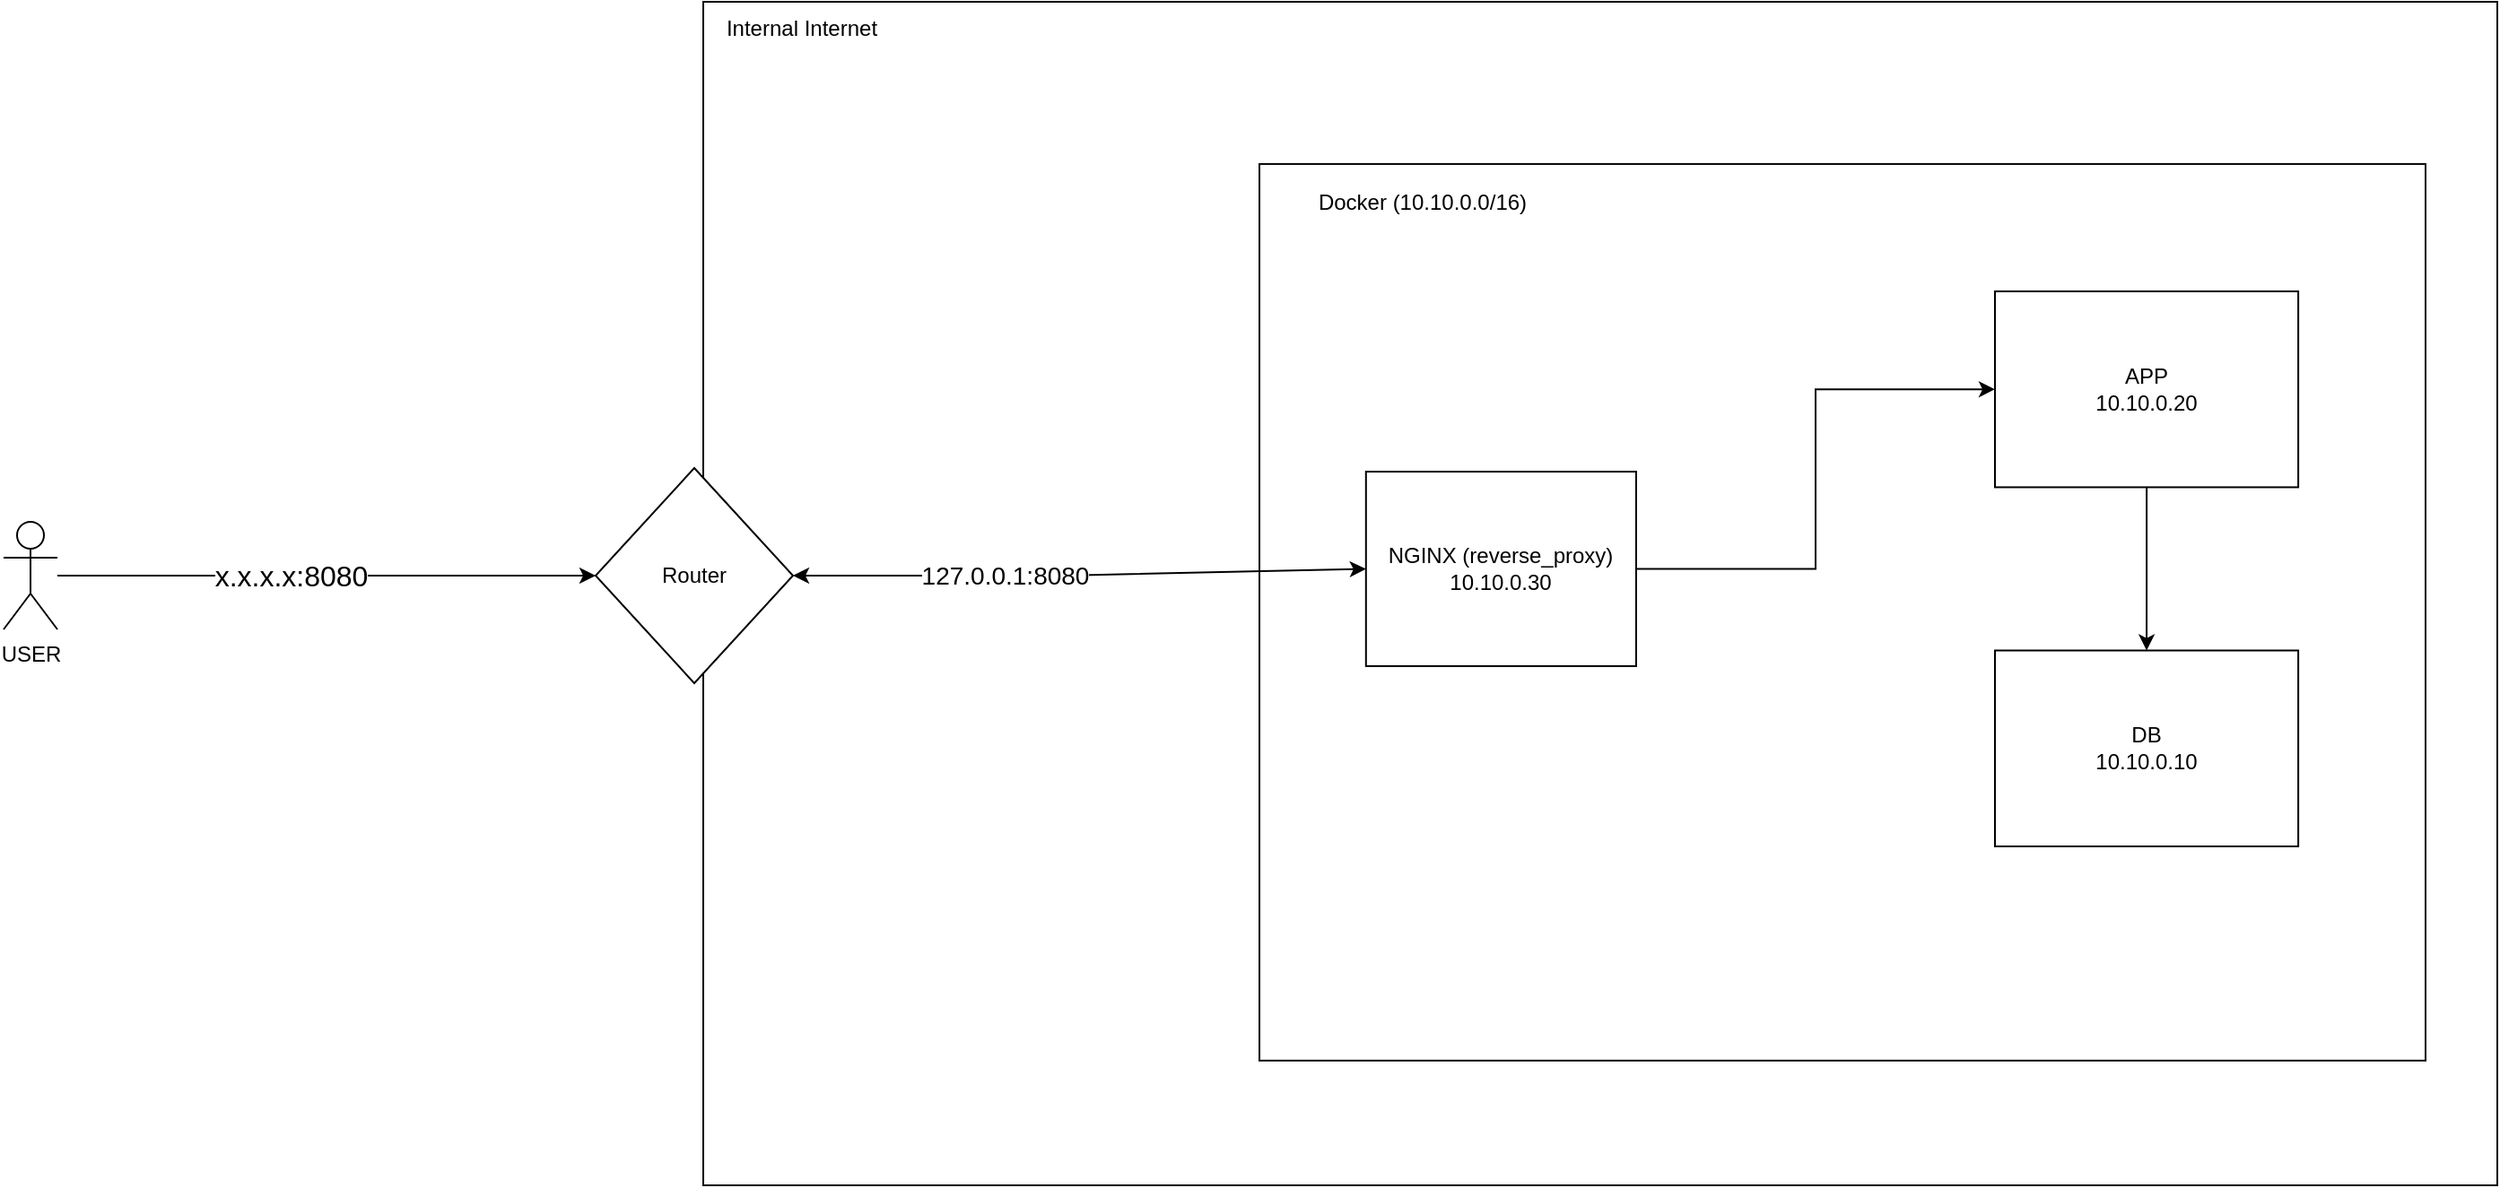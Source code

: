 <mxfile version="27.2.0">
  <diagram name="Page-1" id="Cl1HQislSpX_q-x12geb">
    <mxGraphModel dx="2544" dy="1050" grid="1" gridSize="10" guides="1" tooltips="1" connect="1" arrows="1" fold="1" page="1" pageScale="1" pageWidth="850" pageHeight="1100" math="0" shadow="0">
      <root>
        <mxCell id="0" />
        <mxCell id="1" parent="0" />
        <mxCell id="LYq76yee6ZVIFlM8XtEC-47" style="edgeStyle=orthogonalEdgeStyle;rounded=0;orthogonalLoop=1;jettySize=auto;html=1;" parent="1" source="LYq76yee6ZVIFlM8XtEC-25" target="LYq76yee6ZVIFlM8XtEC-33" edge="1">
          <mxGeometry relative="1" as="geometry" />
        </mxCell>
        <mxCell id="LYq76yee6ZVIFlM8XtEC-48" value="&lt;font style=&quot;font-size: 16px;&quot;&gt;x.x.x.x:8080&lt;/font&gt;" style="edgeLabel;html=1;align=center;verticalAlign=middle;resizable=0;points=[];" parent="LYq76yee6ZVIFlM8XtEC-47" vertex="1" connectable="0">
          <mxGeometry x="-0.138" relative="1" as="geometry">
            <mxPoint as="offset" />
          </mxGeometry>
        </mxCell>
        <mxCell id="LYq76yee6ZVIFlM8XtEC-25" value="USER" style="shape=umlActor;verticalLabelPosition=bottom;verticalAlign=top;html=1;outlineConnect=0;" parent="1" vertex="1">
          <mxGeometry x="-340" y="900" width="30" height="60" as="geometry" />
        </mxCell>
        <mxCell id="LYq76yee6ZVIFlM8XtEC-37" value="" style="group" parent="1" vertex="1" connectable="0">
          <mxGeometry x="-10" y="610" width="1060" height="660" as="geometry" />
        </mxCell>
        <mxCell id="LYq76yee6ZVIFlM8XtEC-35" value="" style="rounded=0;whiteSpace=wrap;html=1;" parent="LYq76yee6ZVIFlM8XtEC-37" vertex="1">
          <mxGeometry x="60" width="1000" height="660" as="geometry" />
        </mxCell>
        <mxCell id="LYq76yee6ZVIFlM8XtEC-33" value="Router" style="rhombus;whiteSpace=wrap;html=1;" parent="LYq76yee6ZVIFlM8XtEC-37" vertex="1">
          <mxGeometry y="260" width="110" height="120" as="geometry" />
        </mxCell>
        <mxCell id="LYq76yee6ZVIFlM8XtEC-36" value="Internal Internet" style="text;html=1;align=center;verticalAlign=middle;whiteSpace=wrap;rounded=0;" parent="LYq76yee6ZVIFlM8XtEC-37" vertex="1">
          <mxGeometry x="60" width="110" height="30" as="geometry" />
        </mxCell>
        <mxCell id="LYq76yee6ZVIFlM8XtEC-34" value="" style="group" parent="LYq76yee6ZVIFlM8XtEC-37" vertex="1" connectable="0">
          <mxGeometry x="400" y="80" width="620" height="510.452" as="geometry" />
        </mxCell>
        <mxCell id="LYq76yee6ZVIFlM8XtEC-21" value="" style="group" parent="LYq76yee6ZVIFlM8XtEC-34" vertex="1" connectable="0">
          <mxGeometry x="150" y="70.452" width="470" height="440" as="geometry" />
        </mxCell>
        <mxCell id="LYq76yee6ZVIFlM8XtEC-22" value="" style="group" parent="LYq76yee6ZVIFlM8XtEC-21" vertex="1" connectable="0">
          <mxGeometry x="-180" y="-60" width="650" height="500" as="geometry" />
        </mxCell>
        <mxCell id="LYq76yee6ZVIFlM8XtEC-14" value="" style="rounded=0;whiteSpace=wrap;html=1;" parent="LYq76yee6ZVIFlM8XtEC-22" vertex="1">
          <mxGeometry width="650" height="500.0" as="geometry" />
        </mxCell>
        <mxCell id="LYq76yee6ZVIFlM8XtEC-15" value="Docker (10.10.0.0/16)" style="text;html=1;align=center;verticalAlign=middle;whiteSpace=wrap;rounded=0;" parent="LYq76yee6ZVIFlM8XtEC-22" vertex="1">
          <mxGeometry width="181.717" height="42.857" as="geometry" />
        </mxCell>
        <mxCell id="LYq76yee6ZVIFlM8XtEC-18" value="" style="group" parent="LYq76yee6ZVIFlM8XtEC-22" vertex="1" connectable="0">
          <mxGeometry x="410.002" y="71.019" width="169.054" height="309.524" as="geometry" />
        </mxCell>
        <mxCell id="LYq76yee6ZVIFlM8XtEC-27" style="edgeStyle=orthogonalEdgeStyle;rounded=0;orthogonalLoop=1;jettySize=auto;html=1;entryX=0.5;entryY=0;entryDx=0;entryDy=0;" parent="LYq76yee6ZVIFlM8XtEC-18" source="LYq76yee6ZVIFlM8XtEC-16" target="LYq76yee6ZVIFlM8XtEC-17" edge="1">
          <mxGeometry relative="1" as="geometry" />
        </mxCell>
        <mxCell id="LYq76yee6ZVIFlM8XtEC-16" value="APP&lt;br&gt;10.10.0.20" style="rounded=0;whiteSpace=wrap;html=1;" parent="LYq76yee6ZVIFlM8XtEC-18" vertex="1">
          <mxGeometry width="169.054" height="109.244" as="geometry" />
        </mxCell>
        <mxCell id="LYq76yee6ZVIFlM8XtEC-17" value="DB&lt;div&gt;10.10.0.10&lt;/div&gt;" style="rounded=0;whiteSpace=wrap;html=1;" parent="LYq76yee6ZVIFlM8XtEC-18" vertex="1">
          <mxGeometry y="200.28" width="169.054" height="109.244" as="geometry" />
        </mxCell>
        <mxCell id="tiOTLFN1JE9EbDtoDdbY-2" style="edgeStyle=orthogonalEdgeStyle;rounded=0;orthogonalLoop=1;jettySize=auto;html=1;entryX=0;entryY=0.5;entryDx=0;entryDy=0;" edge="1" parent="LYq76yee6ZVIFlM8XtEC-22" source="tiOTLFN1JE9EbDtoDdbY-1" target="LYq76yee6ZVIFlM8XtEC-16">
          <mxGeometry relative="1" as="geometry" />
        </mxCell>
        <mxCell id="tiOTLFN1JE9EbDtoDdbY-1" value="NGINX (reverse_proxy)&lt;br&gt;10.10.0.30" style="rounded=0;whiteSpace=wrap;html=1;" vertex="1" parent="LYq76yee6ZVIFlM8XtEC-22">
          <mxGeometry x="59.4" y="171.57" width="150.6" height="108.43" as="geometry" />
        </mxCell>
        <mxCell id="LYq76yee6ZVIFlM8XtEC-38" value="" style="endArrow=classic;startArrow=classic;html=1;rounded=0;entryX=0;entryY=0.5;entryDx=0;entryDy=0;exitX=1;exitY=0.5;exitDx=0;exitDy=0;" parent="LYq76yee6ZVIFlM8XtEC-37" source="LYq76yee6ZVIFlM8XtEC-33" target="tiOTLFN1JE9EbDtoDdbY-1" edge="1">
          <mxGeometry width="50" height="50" relative="1" as="geometry">
            <mxPoint x="470" y="390" as="sourcePoint" />
            <mxPoint x="520" y="340" as="targetPoint" />
            <Array as="points">
              <mxPoint x="260" y="320" />
            </Array>
          </mxGeometry>
        </mxCell>
        <mxCell id="LYq76yee6ZVIFlM8XtEC-39" value="&lt;font style=&quot;font-size: 14px;&quot;&gt;127.0.0.1:8080&lt;/font&gt;" style="edgeLabel;html=1;align=center;verticalAlign=middle;resizable=0;points=[];" parent="LYq76yee6ZVIFlM8XtEC-38" vertex="1" connectable="0">
          <mxGeometry x="-0.262" y="1" relative="1" as="geometry">
            <mxPoint y="1" as="offset" />
          </mxGeometry>
        </mxCell>
      </root>
    </mxGraphModel>
  </diagram>
</mxfile>
